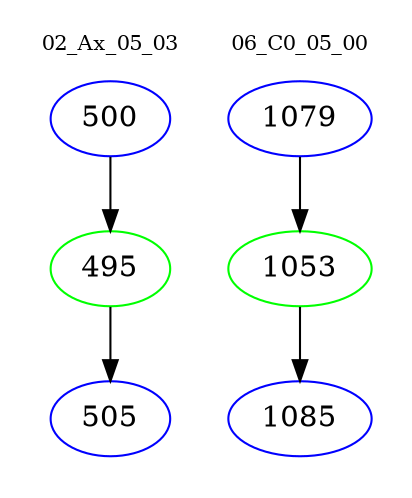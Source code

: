 digraph{
subgraph cluster_0 {
color = white
label = "02_Ax_05_03";
fontsize=10;
T0_500 [label="500", color="blue"]
T0_500 -> T0_495 [color="black"]
T0_495 [label="495", color="green"]
T0_495 -> T0_505 [color="black"]
T0_505 [label="505", color="blue"]
}
subgraph cluster_1 {
color = white
label = "06_C0_05_00";
fontsize=10;
T1_1079 [label="1079", color="blue"]
T1_1079 -> T1_1053 [color="black"]
T1_1053 [label="1053", color="green"]
T1_1053 -> T1_1085 [color="black"]
T1_1085 [label="1085", color="blue"]
}
}
